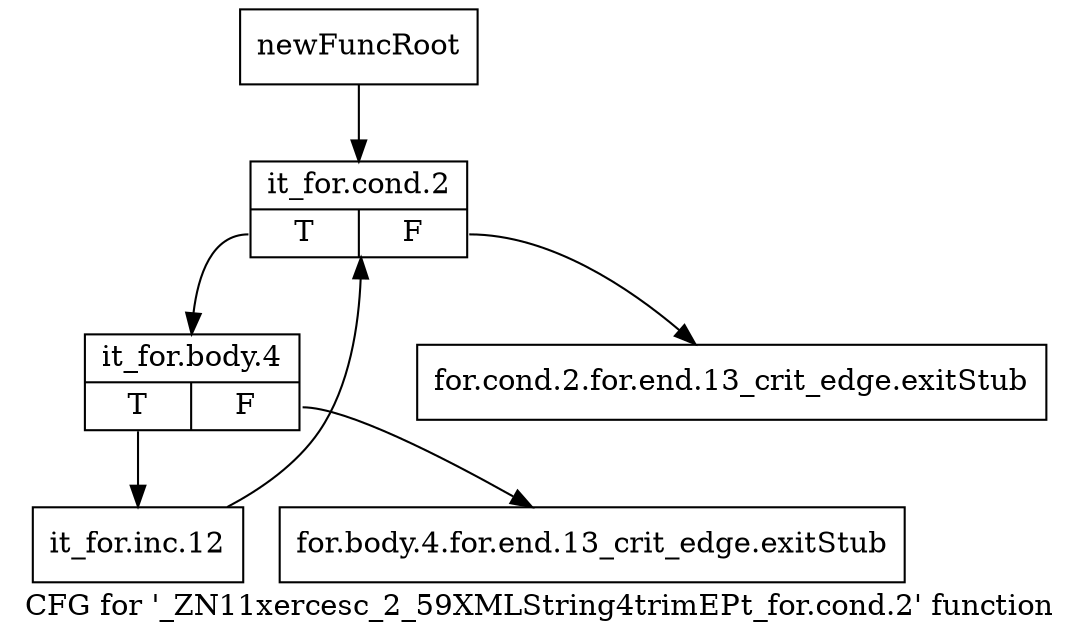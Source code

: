digraph "CFG for '_ZN11xercesc_2_59XMLString4trimEPt_for.cond.2' function" {
	label="CFG for '_ZN11xercesc_2_59XMLString4trimEPt_for.cond.2' function";

	Node0x9b6c130 [shape=record,label="{newFuncRoot}"];
	Node0x9b6c130 -> Node0x9b6c220;
	Node0x9b6c180 [shape=record,label="{for.cond.2.for.end.13_crit_edge.exitStub}"];
	Node0x9b6c1d0 [shape=record,label="{for.body.4.for.end.13_crit_edge.exitStub}"];
	Node0x9b6c220 [shape=record,label="{it_for.cond.2|{<s0>T|<s1>F}}"];
	Node0x9b6c220:s0 -> Node0x9b6c270;
	Node0x9b6c220:s1 -> Node0x9b6c180;
	Node0x9b6c270 [shape=record,label="{it_for.body.4|{<s0>T|<s1>F}}"];
	Node0x9b6c270:s0 -> Node0x9b6c2c0;
	Node0x9b6c270:s1 -> Node0x9b6c1d0;
	Node0x9b6c2c0 [shape=record,label="{it_for.inc.12}"];
	Node0x9b6c2c0 -> Node0x9b6c220;
}
